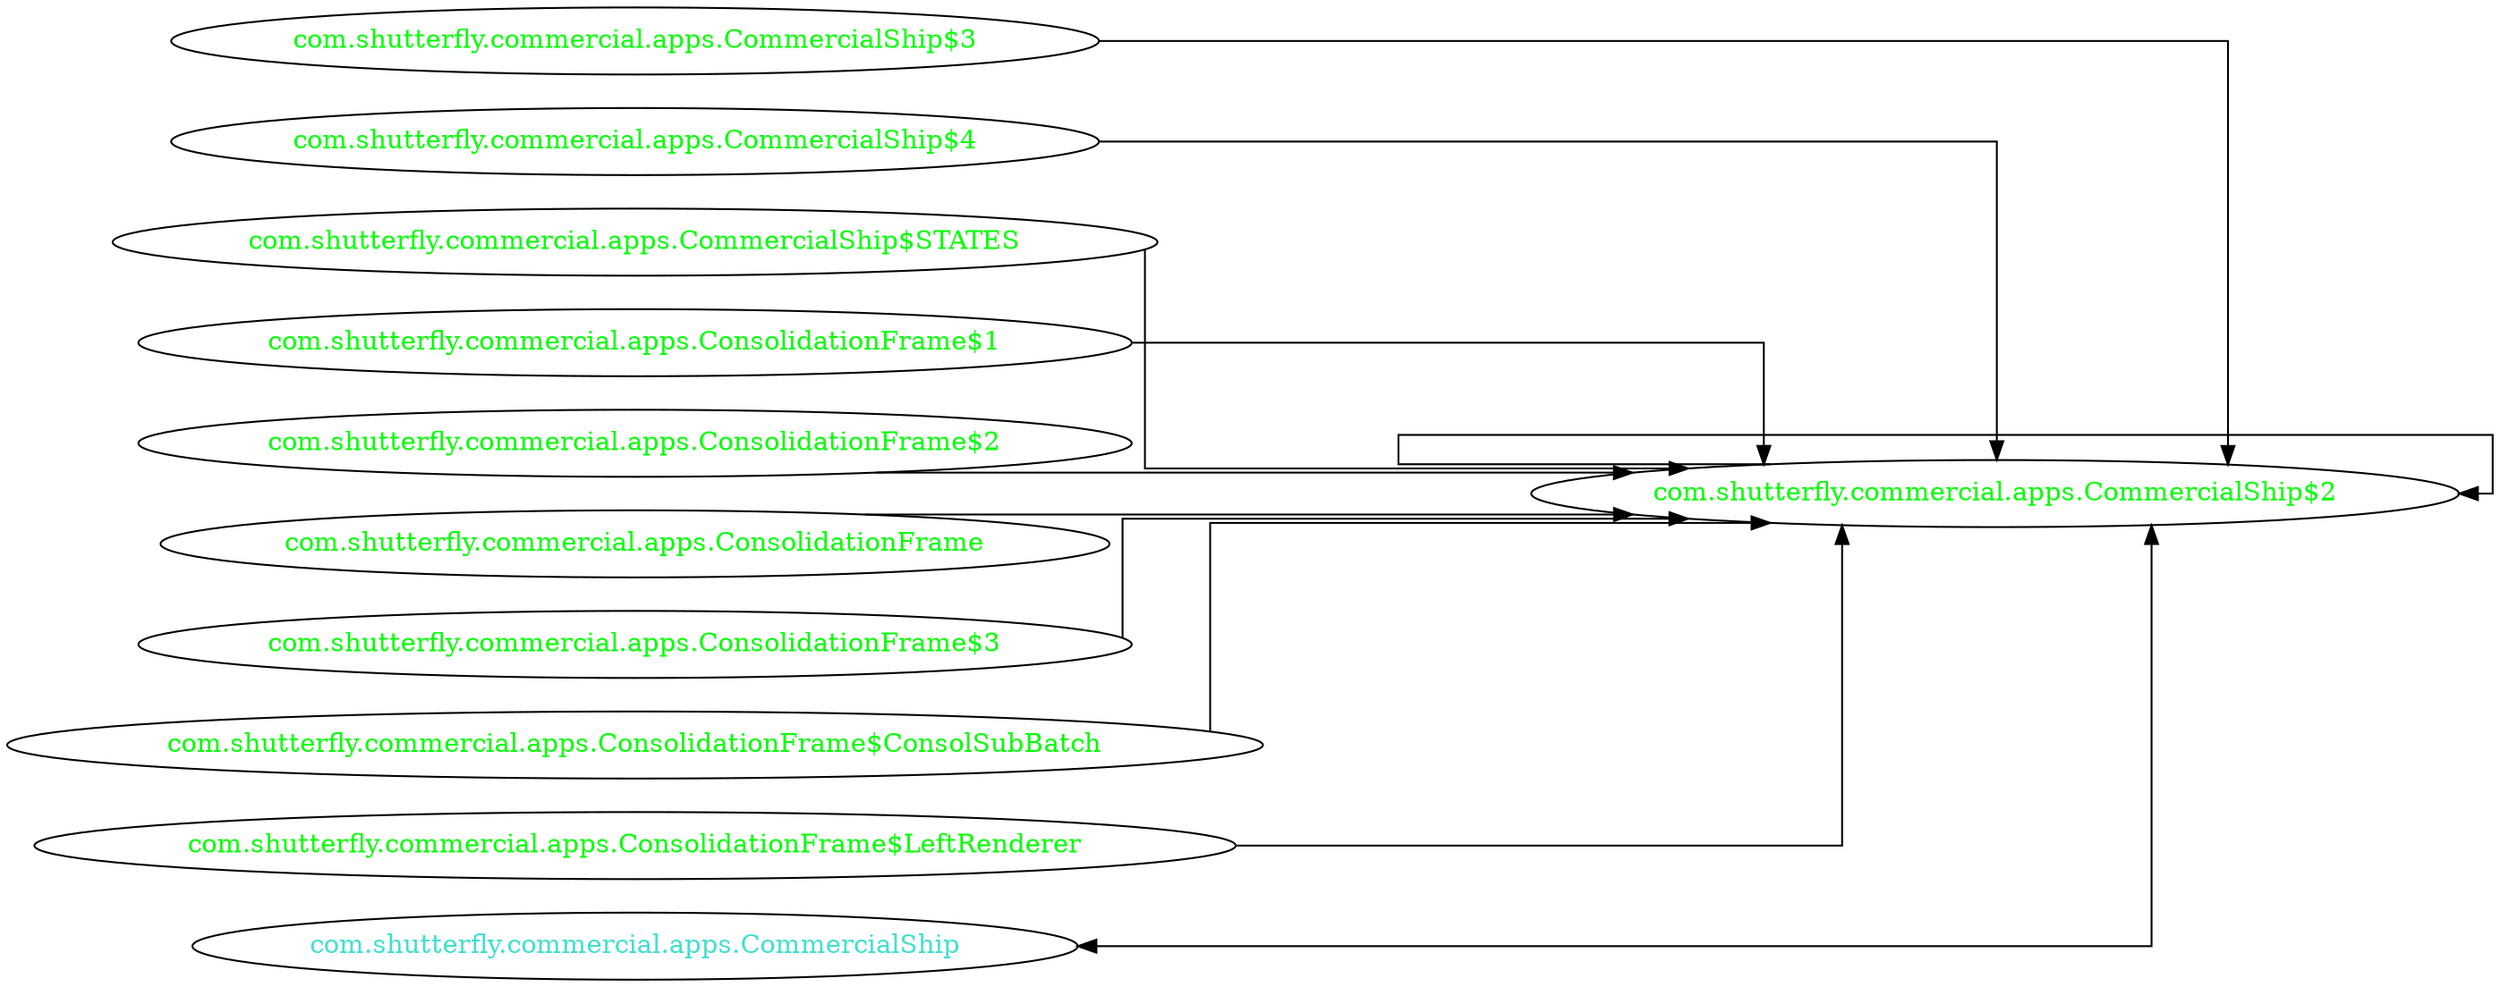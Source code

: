 digraph dependencyGraph {
 concentrate=true;
 ranksep="2.0";
 rankdir="LR"; 
 splines="ortho";
"com.shutterfly.commercial.apps.CommercialShip$2" [fontcolor="red"];
"com.shutterfly.commercial.apps.CommercialShip$2" [ fontcolor="green" ];
"com.shutterfly.commercial.apps.CommercialShip$2"->"com.shutterfly.commercial.apps.CommercialShip$2";
"com.shutterfly.commercial.apps.CommercialShip$3" [ fontcolor="green" ];
"com.shutterfly.commercial.apps.CommercialShip$3"->"com.shutterfly.commercial.apps.CommercialShip$2";
"com.shutterfly.commercial.apps.CommercialShip$4" [ fontcolor="green" ];
"com.shutterfly.commercial.apps.CommercialShip$4"->"com.shutterfly.commercial.apps.CommercialShip$2";
"com.shutterfly.commercial.apps.CommercialShip$STATES" [ fontcolor="green" ];
"com.shutterfly.commercial.apps.CommercialShip$STATES"->"com.shutterfly.commercial.apps.CommercialShip$2";
"com.shutterfly.commercial.apps.ConsolidationFrame$1" [ fontcolor="green" ];
"com.shutterfly.commercial.apps.ConsolidationFrame$1"->"com.shutterfly.commercial.apps.CommercialShip$2";
"com.shutterfly.commercial.apps.ConsolidationFrame$2" [ fontcolor="green" ];
"com.shutterfly.commercial.apps.ConsolidationFrame$2"->"com.shutterfly.commercial.apps.CommercialShip$2";
"com.shutterfly.commercial.apps.ConsolidationFrame" [ fontcolor="green" ];
"com.shutterfly.commercial.apps.ConsolidationFrame"->"com.shutterfly.commercial.apps.CommercialShip$2";
"com.shutterfly.commercial.apps.ConsolidationFrame$3" [ fontcolor="green" ];
"com.shutterfly.commercial.apps.ConsolidationFrame$3"->"com.shutterfly.commercial.apps.CommercialShip$2";
"com.shutterfly.commercial.apps.ConsolidationFrame$ConsolSubBatch" [ fontcolor="green" ];
"com.shutterfly.commercial.apps.ConsolidationFrame$ConsolSubBatch"->"com.shutterfly.commercial.apps.CommercialShip$2";
"com.shutterfly.commercial.apps.ConsolidationFrame$LeftRenderer" [ fontcolor="green" ];
"com.shutterfly.commercial.apps.ConsolidationFrame$LeftRenderer"->"com.shutterfly.commercial.apps.CommercialShip$2";
"com.shutterfly.commercial.apps.CommercialShip" [ fontcolor="turquoise" ];
"com.shutterfly.commercial.apps.CommercialShip"->"com.shutterfly.commercial.apps.CommercialShip$2" [dir=both];
}